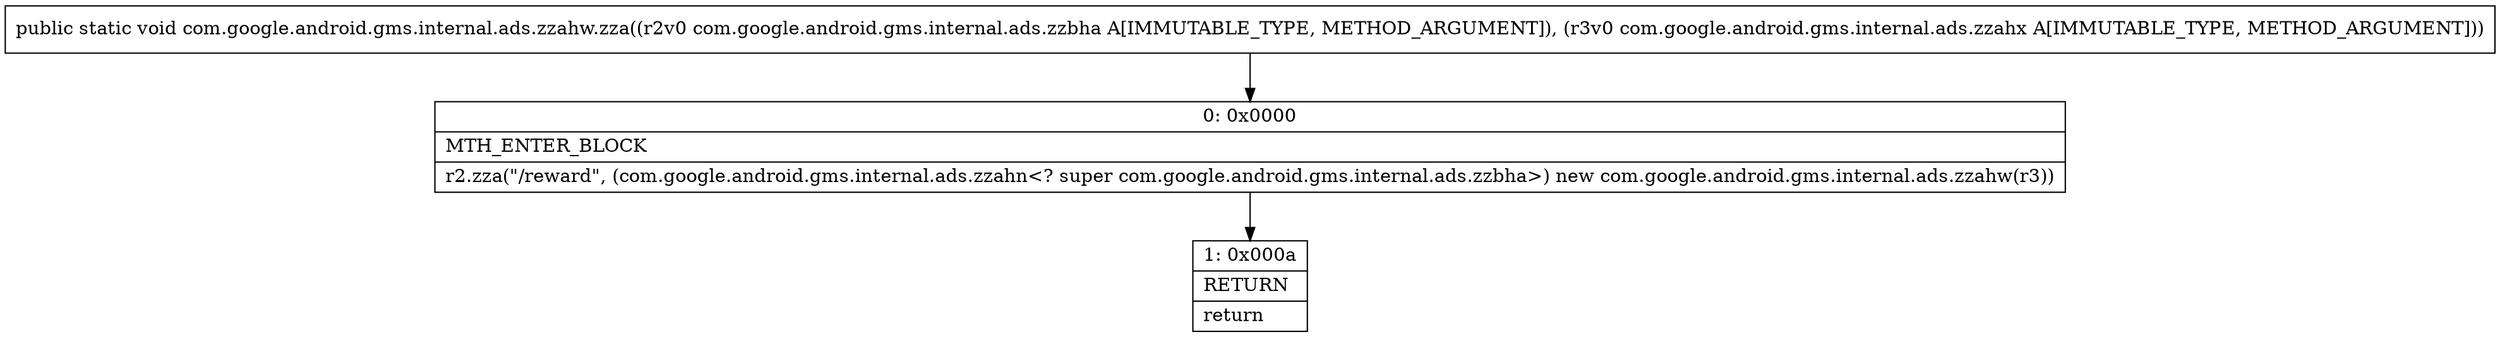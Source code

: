 digraph "CFG forcom.google.android.gms.internal.ads.zzahw.zza(Lcom\/google\/android\/gms\/internal\/ads\/zzbha;Lcom\/google\/android\/gms\/internal\/ads\/zzahx;)V" {
Node_0 [shape=record,label="{0\:\ 0x0000|MTH_ENTER_BLOCK\l|r2.zza(\"\/reward\", (com.google.android.gms.internal.ads.zzahn\<? super com.google.android.gms.internal.ads.zzbha\>) new com.google.android.gms.internal.ads.zzahw(r3))\l}"];
Node_1 [shape=record,label="{1\:\ 0x000a|RETURN\l|return\l}"];
MethodNode[shape=record,label="{public static void com.google.android.gms.internal.ads.zzahw.zza((r2v0 com.google.android.gms.internal.ads.zzbha A[IMMUTABLE_TYPE, METHOD_ARGUMENT]), (r3v0 com.google.android.gms.internal.ads.zzahx A[IMMUTABLE_TYPE, METHOD_ARGUMENT])) }"];
MethodNode -> Node_0;
Node_0 -> Node_1;
}

